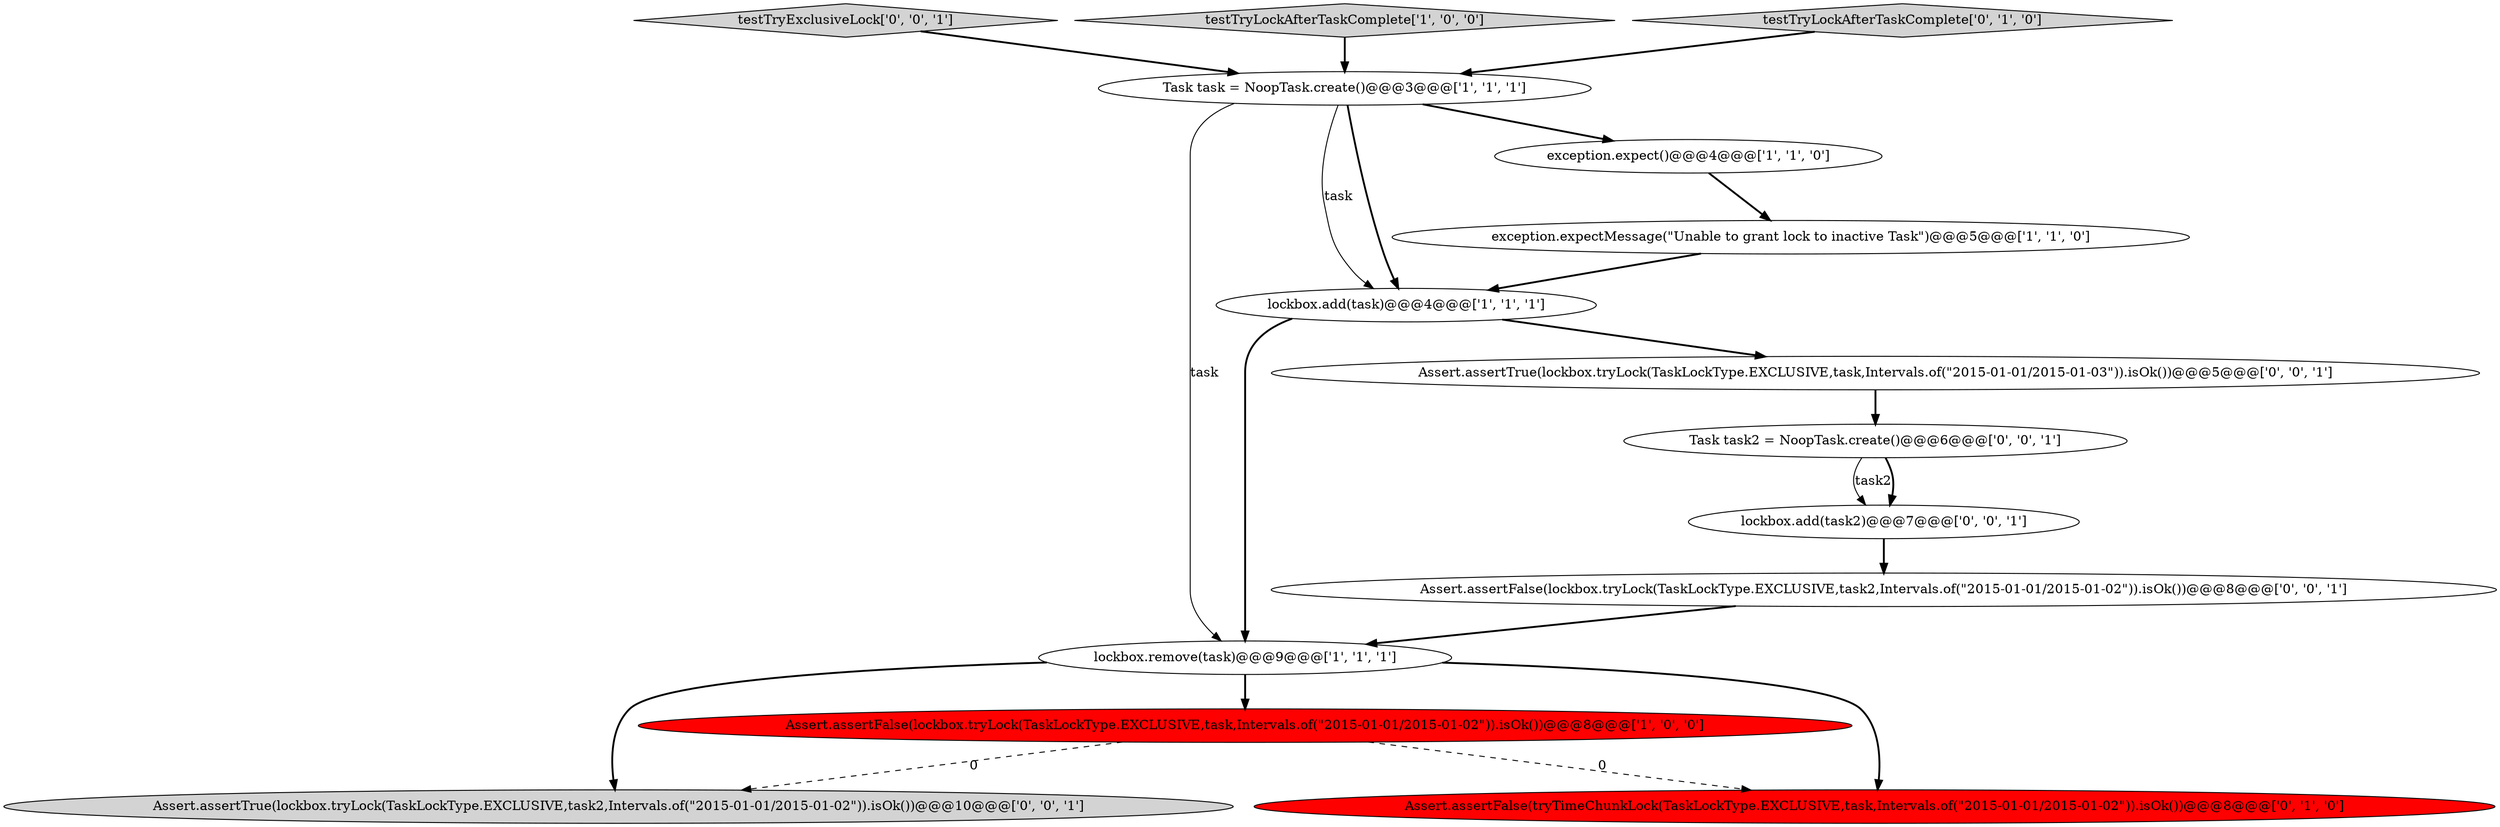 digraph {
2 [style = filled, label = "exception.expect()@@@4@@@['1', '1', '0']", fillcolor = white, shape = ellipse image = "AAA0AAABBB1BBB"];
3 [style = filled, label = "exception.expectMessage(\"Unable to grant lock to inactive Task\")@@@5@@@['1', '1', '0']", fillcolor = white, shape = ellipse image = "AAA0AAABBB1BBB"];
14 [style = filled, label = "Assert.assertFalse(lockbox.tryLock(TaskLockType.EXCLUSIVE,task2,Intervals.of(\"2015-01-01/2015-01-02\")).isOk())@@@8@@@['0', '0', '1']", fillcolor = white, shape = ellipse image = "AAA0AAABBB3BBB"];
9 [style = filled, label = "Assert.assertTrue(lockbox.tryLock(TaskLockType.EXCLUSIVE,task2,Intervals.of(\"2015-01-01/2015-01-02\")).isOk())@@@10@@@['0', '0', '1']", fillcolor = lightgray, shape = ellipse image = "AAA0AAABBB3BBB"];
12 [style = filled, label = "testTryExclusiveLock['0', '0', '1']", fillcolor = lightgray, shape = diamond image = "AAA0AAABBB3BBB"];
6 [style = filled, label = "testTryLockAfterTaskComplete['1', '0', '0']", fillcolor = lightgray, shape = diamond image = "AAA0AAABBB1BBB"];
1 [style = filled, label = "Task task = NoopTask.create()@@@3@@@['1', '1', '1']", fillcolor = white, shape = ellipse image = "AAA0AAABBB1BBB"];
10 [style = filled, label = "Assert.assertTrue(lockbox.tryLock(TaskLockType.EXCLUSIVE,task,Intervals.of(\"2015-01-01/2015-01-03\")).isOk())@@@5@@@['0', '0', '1']", fillcolor = white, shape = ellipse image = "AAA0AAABBB3BBB"];
7 [style = filled, label = "testTryLockAfterTaskComplete['0', '1', '0']", fillcolor = lightgray, shape = diamond image = "AAA0AAABBB2BBB"];
8 [style = filled, label = "Assert.assertFalse(tryTimeChunkLock(TaskLockType.EXCLUSIVE,task,Intervals.of(\"2015-01-01/2015-01-02\")).isOk())@@@8@@@['0', '1', '0']", fillcolor = red, shape = ellipse image = "AAA1AAABBB2BBB"];
0 [style = filled, label = "Assert.assertFalse(lockbox.tryLock(TaskLockType.EXCLUSIVE,task,Intervals.of(\"2015-01-01/2015-01-02\")).isOk())@@@8@@@['1', '0', '0']", fillcolor = red, shape = ellipse image = "AAA1AAABBB1BBB"];
11 [style = filled, label = "lockbox.add(task2)@@@7@@@['0', '0', '1']", fillcolor = white, shape = ellipse image = "AAA0AAABBB3BBB"];
5 [style = filled, label = "lockbox.remove(task)@@@9@@@['1', '1', '1']", fillcolor = white, shape = ellipse image = "AAA0AAABBB1BBB"];
13 [style = filled, label = "Task task2 = NoopTask.create()@@@6@@@['0', '0', '1']", fillcolor = white, shape = ellipse image = "AAA0AAABBB3BBB"];
4 [style = filled, label = "lockbox.add(task)@@@4@@@['1', '1', '1']", fillcolor = white, shape = ellipse image = "AAA0AAABBB1BBB"];
4->10 [style = bold, label=""];
5->8 [style = bold, label=""];
1->4 [style = solid, label="task"];
1->4 [style = bold, label=""];
1->5 [style = solid, label="task"];
7->1 [style = bold, label=""];
5->9 [style = bold, label=""];
11->14 [style = bold, label=""];
2->3 [style = bold, label=""];
13->11 [style = solid, label="task2"];
12->1 [style = bold, label=""];
3->4 [style = bold, label=""];
13->11 [style = bold, label=""];
6->1 [style = bold, label=""];
5->0 [style = bold, label=""];
10->13 [style = bold, label=""];
0->8 [style = dashed, label="0"];
1->2 [style = bold, label=""];
0->9 [style = dashed, label="0"];
4->5 [style = bold, label=""];
14->5 [style = bold, label=""];
}
